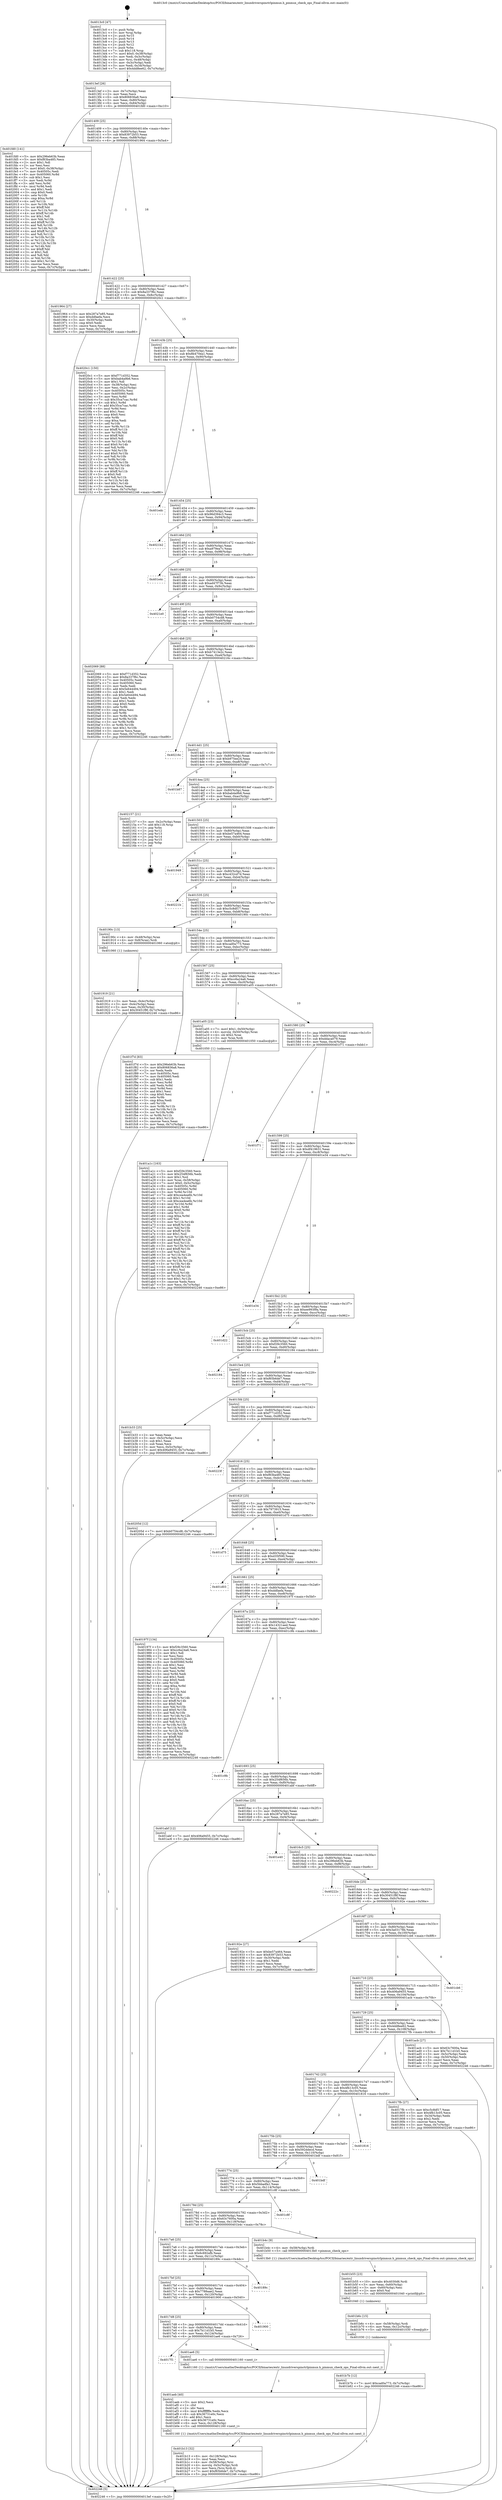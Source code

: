 digraph "0x4013c0" {
  label = "0x4013c0 (/mnt/c/Users/mathe/Desktop/tcc/POCII/binaries/extr_linuxdriverspinctrlpinmux.h_pinmux_check_ops_Final-ollvm.out::main(0))"
  labelloc = "t"
  node[shape=record]

  Entry [label="",width=0.3,height=0.3,shape=circle,fillcolor=black,style=filled]
  "0x4013ef" [label="{
     0x4013ef [26]\l
     | [instrs]\l
     &nbsp;&nbsp;0x4013ef \<+3\>: mov -0x7c(%rbp),%eax\l
     &nbsp;&nbsp;0x4013f2 \<+2\>: mov %eax,%ecx\l
     &nbsp;&nbsp;0x4013f4 \<+6\>: sub $0x806836a8,%ecx\l
     &nbsp;&nbsp;0x4013fa \<+3\>: mov %eax,-0x80(%rbp)\l
     &nbsp;&nbsp;0x4013fd \<+6\>: mov %ecx,-0x84(%rbp)\l
     &nbsp;&nbsp;0x401403 \<+6\>: je 0000000000401fd0 \<main+0xc10\>\l
  }"]
  "0x401fd0" [label="{
     0x401fd0 [141]\l
     | [instrs]\l
     &nbsp;&nbsp;0x401fd0 \<+5\>: mov $0x296eb63b,%eax\l
     &nbsp;&nbsp;0x401fd5 \<+5\>: mov $0xf83ba485,%ecx\l
     &nbsp;&nbsp;0x401fda \<+2\>: mov $0x1,%dl\l
     &nbsp;&nbsp;0x401fdc \<+2\>: xor %esi,%esi\l
     &nbsp;&nbsp;0x401fde \<+7\>: movl $0x0,-0x38(%rbp)\l
     &nbsp;&nbsp;0x401fe5 \<+7\>: mov 0x40505c,%edi\l
     &nbsp;&nbsp;0x401fec \<+8\>: mov 0x405060,%r8d\l
     &nbsp;&nbsp;0x401ff4 \<+3\>: sub $0x1,%esi\l
     &nbsp;&nbsp;0x401ff7 \<+3\>: mov %edi,%r9d\l
     &nbsp;&nbsp;0x401ffa \<+3\>: add %esi,%r9d\l
     &nbsp;&nbsp;0x401ffd \<+4\>: imul %r9d,%edi\l
     &nbsp;&nbsp;0x402001 \<+3\>: and $0x1,%edi\l
     &nbsp;&nbsp;0x402004 \<+3\>: cmp $0x0,%edi\l
     &nbsp;&nbsp;0x402007 \<+4\>: sete %r10b\l
     &nbsp;&nbsp;0x40200b \<+4\>: cmp $0xa,%r8d\l
     &nbsp;&nbsp;0x40200f \<+4\>: setl %r11b\l
     &nbsp;&nbsp;0x402013 \<+3\>: mov %r10b,%bl\l
     &nbsp;&nbsp;0x402016 \<+3\>: xor $0xff,%bl\l
     &nbsp;&nbsp;0x402019 \<+3\>: mov %r11b,%r14b\l
     &nbsp;&nbsp;0x40201c \<+4\>: xor $0xff,%r14b\l
     &nbsp;&nbsp;0x402020 \<+3\>: xor $0x1,%dl\l
     &nbsp;&nbsp;0x402023 \<+3\>: mov %bl,%r15b\l
     &nbsp;&nbsp;0x402026 \<+4\>: and $0xff,%r15b\l
     &nbsp;&nbsp;0x40202a \<+3\>: and %dl,%r10b\l
     &nbsp;&nbsp;0x40202d \<+3\>: mov %r14b,%r12b\l
     &nbsp;&nbsp;0x402030 \<+4\>: and $0xff,%r12b\l
     &nbsp;&nbsp;0x402034 \<+3\>: and %dl,%r11b\l
     &nbsp;&nbsp;0x402037 \<+3\>: or %r10b,%r15b\l
     &nbsp;&nbsp;0x40203a \<+3\>: or %r11b,%r12b\l
     &nbsp;&nbsp;0x40203d \<+3\>: xor %r12b,%r15b\l
     &nbsp;&nbsp;0x402040 \<+3\>: or %r14b,%bl\l
     &nbsp;&nbsp;0x402043 \<+3\>: xor $0xff,%bl\l
     &nbsp;&nbsp;0x402046 \<+3\>: or $0x1,%dl\l
     &nbsp;&nbsp;0x402049 \<+2\>: and %dl,%bl\l
     &nbsp;&nbsp;0x40204b \<+3\>: or %bl,%r15b\l
     &nbsp;&nbsp;0x40204e \<+4\>: test $0x1,%r15b\l
     &nbsp;&nbsp;0x402052 \<+3\>: cmovne %ecx,%eax\l
     &nbsp;&nbsp;0x402055 \<+3\>: mov %eax,-0x7c(%rbp)\l
     &nbsp;&nbsp;0x402058 \<+5\>: jmp 0000000000402246 \<main+0xe86\>\l
  }"]
  "0x401409" [label="{
     0x401409 [25]\l
     | [instrs]\l
     &nbsp;&nbsp;0x401409 \<+5\>: jmp 000000000040140e \<main+0x4e\>\l
     &nbsp;&nbsp;0x40140e \<+3\>: mov -0x80(%rbp),%eax\l
     &nbsp;&nbsp;0x401411 \<+5\>: sub $0x83972b53,%eax\l
     &nbsp;&nbsp;0x401416 \<+6\>: mov %eax,-0x88(%rbp)\l
     &nbsp;&nbsp;0x40141c \<+6\>: je 0000000000401964 \<main+0x5a4\>\l
  }"]
  Exit [label="",width=0.3,height=0.3,shape=circle,fillcolor=black,style=filled,peripheries=2]
  "0x401964" [label="{
     0x401964 [27]\l
     | [instrs]\l
     &nbsp;&nbsp;0x401964 \<+5\>: mov $0x287a7e85,%eax\l
     &nbsp;&nbsp;0x401969 \<+5\>: mov $0xddfaefa,%ecx\l
     &nbsp;&nbsp;0x40196e \<+3\>: mov -0x30(%rbp),%edx\l
     &nbsp;&nbsp;0x401971 \<+3\>: cmp $0x0,%edx\l
     &nbsp;&nbsp;0x401974 \<+3\>: cmove %ecx,%eax\l
     &nbsp;&nbsp;0x401977 \<+3\>: mov %eax,-0x7c(%rbp)\l
     &nbsp;&nbsp;0x40197a \<+5\>: jmp 0000000000402246 \<main+0xe86\>\l
  }"]
  "0x401422" [label="{
     0x401422 [25]\l
     | [instrs]\l
     &nbsp;&nbsp;0x401422 \<+5\>: jmp 0000000000401427 \<main+0x67\>\l
     &nbsp;&nbsp;0x401427 \<+3\>: mov -0x80(%rbp),%eax\l
     &nbsp;&nbsp;0x40142a \<+5\>: sub $0x8a337f6c,%eax\l
     &nbsp;&nbsp;0x40142f \<+6\>: mov %eax,-0x8c(%rbp)\l
     &nbsp;&nbsp;0x401435 \<+6\>: je 00000000004020c1 \<main+0xd01\>\l
  }"]
  "0x401b7b" [label="{
     0x401b7b [12]\l
     | [instrs]\l
     &nbsp;&nbsp;0x401b7b \<+7\>: movl $0xcad0a773,-0x7c(%rbp)\l
     &nbsp;&nbsp;0x401b82 \<+5\>: jmp 0000000000402246 \<main+0xe86\>\l
  }"]
  "0x4020c1" [label="{
     0x4020c1 [150]\l
     | [instrs]\l
     &nbsp;&nbsp;0x4020c1 \<+5\>: mov $0xf771d352,%eax\l
     &nbsp;&nbsp;0x4020c6 \<+5\>: mov $0xbab4a9b6,%ecx\l
     &nbsp;&nbsp;0x4020cb \<+2\>: mov $0x1,%dl\l
     &nbsp;&nbsp;0x4020cd \<+3\>: mov -0x38(%rbp),%esi\l
     &nbsp;&nbsp;0x4020d0 \<+3\>: mov %esi,-0x2c(%rbp)\l
     &nbsp;&nbsp;0x4020d3 \<+7\>: mov 0x40505c,%esi\l
     &nbsp;&nbsp;0x4020da \<+7\>: mov 0x405060,%edi\l
     &nbsp;&nbsp;0x4020e1 \<+3\>: mov %esi,%r8d\l
     &nbsp;&nbsp;0x4020e4 \<+7\>: sub $0x35ca7cac,%r8d\l
     &nbsp;&nbsp;0x4020eb \<+4\>: sub $0x1,%r8d\l
     &nbsp;&nbsp;0x4020ef \<+7\>: add $0x35ca7cac,%r8d\l
     &nbsp;&nbsp;0x4020f6 \<+4\>: imul %r8d,%esi\l
     &nbsp;&nbsp;0x4020fa \<+3\>: and $0x1,%esi\l
     &nbsp;&nbsp;0x4020fd \<+3\>: cmp $0x0,%esi\l
     &nbsp;&nbsp;0x402100 \<+4\>: sete %r9b\l
     &nbsp;&nbsp;0x402104 \<+3\>: cmp $0xa,%edi\l
     &nbsp;&nbsp;0x402107 \<+4\>: setl %r10b\l
     &nbsp;&nbsp;0x40210b \<+3\>: mov %r9b,%r11b\l
     &nbsp;&nbsp;0x40210e \<+4\>: xor $0xff,%r11b\l
     &nbsp;&nbsp;0x402112 \<+3\>: mov %r10b,%bl\l
     &nbsp;&nbsp;0x402115 \<+3\>: xor $0xff,%bl\l
     &nbsp;&nbsp;0x402118 \<+3\>: xor $0x0,%dl\l
     &nbsp;&nbsp;0x40211b \<+3\>: mov %r11b,%r14b\l
     &nbsp;&nbsp;0x40211e \<+4\>: and $0x0,%r14b\l
     &nbsp;&nbsp;0x402122 \<+3\>: and %dl,%r9b\l
     &nbsp;&nbsp;0x402125 \<+3\>: mov %bl,%r15b\l
     &nbsp;&nbsp;0x402128 \<+4\>: and $0x0,%r15b\l
     &nbsp;&nbsp;0x40212c \<+3\>: and %dl,%r10b\l
     &nbsp;&nbsp;0x40212f \<+3\>: or %r9b,%r14b\l
     &nbsp;&nbsp;0x402132 \<+3\>: or %r10b,%r15b\l
     &nbsp;&nbsp;0x402135 \<+3\>: xor %r15b,%r14b\l
     &nbsp;&nbsp;0x402138 \<+3\>: or %bl,%r11b\l
     &nbsp;&nbsp;0x40213b \<+4\>: xor $0xff,%r11b\l
     &nbsp;&nbsp;0x40213f \<+3\>: or $0x0,%dl\l
     &nbsp;&nbsp;0x402142 \<+3\>: and %dl,%r11b\l
     &nbsp;&nbsp;0x402145 \<+3\>: or %r11b,%r14b\l
     &nbsp;&nbsp;0x402148 \<+4\>: test $0x1,%r14b\l
     &nbsp;&nbsp;0x40214c \<+3\>: cmovne %ecx,%eax\l
     &nbsp;&nbsp;0x40214f \<+3\>: mov %eax,-0x7c(%rbp)\l
     &nbsp;&nbsp;0x402152 \<+5\>: jmp 0000000000402246 \<main+0xe86\>\l
  }"]
  "0x40143b" [label="{
     0x40143b [25]\l
     | [instrs]\l
     &nbsp;&nbsp;0x40143b \<+5\>: jmp 0000000000401440 \<main+0x80\>\l
     &nbsp;&nbsp;0x401440 \<+3\>: mov -0x80(%rbp),%eax\l
     &nbsp;&nbsp;0x401443 \<+5\>: sub $0x8b470ea1,%eax\l
     &nbsp;&nbsp;0x401448 \<+6\>: mov %eax,-0x90(%rbp)\l
     &nbsp;&nbsp;0x40144e \<+6\>: je 0000000000401edc \<main+0xb1c\>\l
  }"]
  "0x401b6c" [label="{
     0x401b6c [15]\l
     | [instrs]\l
     &nbsp;&nbsp;0x401b6c \<+4\>: mov -0x58(%rbp),%rdi\l
     &nbsp;&nbsp;0x401b70 \<+6\>: mov %eax,-0x12c(%rbp)\l
     &nbsp;&nbsp;0x401b76 \<+5\>: call 0000000000401030 \<free@plt\>\l
     | [calls]\l
     &nbsp;&nbsp;0x401030 \{1\} (unknown)\l
  }"]
  "0x401edc" [label="{
     0x401edc\l
  }", style=dashed]
  "0x401454" [label="{
     0x401454 [25]\l
     | [instrs]\l
     &nbsp;&nbsp;0x401454 \<+5\>: jmp 0000000000401459 \<main+0x99\>\l
     &nbsp;&nbsp;0x401459 \<+3\>: mov -0x80(%rbp),%eax\l
     &nbsp;&nbsp;0x40145c \<+5\>: sub $0x96d394c3,%eax\l
     &nbsp;&nbsp;0x401461 \<+6\>: mov %eax,-0x94(%rbp)\l
     &nbsp;&nbsp;0x401467 \<+6\>: je 00000000004021b2 \<main+0xdf2\>\l
  }"]
  "0x401b55" [label="{
     0x401b55 [23]\l
     | [instrs]\l
     &nbsp;&nbsp;0x401b55 \<+10\>: movabs $0x4030d6,%rdi\l
     &nbsp;&nbsp;0x401b5f \<+3\>: mov %eax,-0x60(%rbp)\l
     &nbsp;&nbsp;0x401b62 \<+3\>: mov -0x60(%rbp),%esi\l
     &nbsp;&nbsp;0x401b65 \<+2\>: mov $0x0,%al\l
     &nbsp;&nbsp;0x401b67 \<+5\>: call 0000000000401040 \<printf@plt\>\l
     | [calls]\l
     &nbsp;&nbsp;0x401040 \{1\} (unknown)\l
  }"]
  "0x4021b2" [label="{
     0x4021b2\l
  }", style=dashed]
  "0x40146d" [label="{
     0x40146d [25]\l
     | [instrs]\l
     &nbsp;&nbsp;0x40146d \<+5\>: jmp 0000000000401472 \<main+0xb2\>\l
     &nbsp;&nbsp;0x401472 \<+3\>: mov -0x80(%rbp),%eax\l
     &nbsp;&nbsp;0x401475 \<+5\>: sub $0xa979ea7c,%eax\l
     &nbsp;&nbsp;0x40147a \<+6\>: mov %eax,-0x98(%rbp)\l
     &nbsp;&nbsp;0x401480 \<+6\>: je 0000000000401e4c \<main+0xa8c\>\l
  }"]
  "0x401b13" [label="{
     0x401b13 [32]\l
     | [instrs]\l
     &nbsp;&nbsp;0x401b13 \<+6\>: mov -0x128(%rbp),%ecx\l
     &nbsp;&nbsp;0x401b19 \<+3\>: imul %eax,%ecx\l
     &nbsp;&nbsp;0x401b1c \<+4\>: mov -0x58(%rbp),%rsi\l
     &nbsp;&nbsp;0x401b20 \<+4\>: movslq -0x5c(%rbp),%rdi\l
     &nbsp;&nbsp;0x401b24 \<+3\>: mov %ecx,(%rsi,%rdi,4)\l
     &nbsp;&nbsp;0x401b27 \<+7\>: movl $0xf65b6de7,-0x7c(%rbp)\l
     &nbsp;&nbsp;0x401b2e \<+5\>: jmp 0000000000402246 \<main+0xe86\>\l
  }"]
  "0x401e4c" [label="{
     0x401e4c\l
  }", style=dashed]
  "0x401486" [label="{
     0x401486 [25]\l
     | [instrs]\l
     &nbsp;&nbsp;0x401486 \<+5\>: jmp 000000000040148b \<main+0xcb\>\l
     &nbsp;&nbsp;0x40148b \<+3\>: mov -0x80(%rbp),%eax\l
     &nbsp;&nbsp;0x40148e \<+5\>: sub $0xad47f73b,%eax\l
     &nbsp;&nbsp;0x401493 \<+6\>: mov %eax,-0x9c(%rbp)\l
     &nbsp;&nbsp;0x401499 \<+6\>: je 00000000004021e0 \<main+0xe20\>\l
  }"]
  "0x401aeb" [label="{
     0x401aeb [40]\l
     | [instrs]\l
     &nbsp;&nbsp;0x401aeb \<+5\>: mov $0x2,%ecx\l
     &nbsp;&nbsp;0x401af0 \<+1\>: cltd\l
     &nbsp;&nbsp;0x401af1 \<+2\>: idiv %ecx\l
     &nbsp;&nbsp;0x401af3 \<+6\>: imul $0xfffffffe,%edx,%ecx\l
     &nbsp;&nbsp;0x401af9 \<+6\>: sub $0x36731e0c,%ecx\l
     &nbsp;&nbsp;0x401aff \<+3\>: add $0x1,%ecx\l
     &nbsp;&nbsp;0x401b02 \<+6\>: add $0x36731e0c,%ecx\l
     &nbsp;&nbsp;0x401b08 \<+6\>: mov %ecx,-0x128(%rbp)\l
     &nbsp;&nbsp;0x401b0e \<+5\>: call 0000000000401160 \<next_i\>\l
     | [calls]\l
     &nbsp;&nbsp;0x401160 \{1\} (/mnt/c/Users/mathe/Desktop/tcc/POCII/binaries/extr_linuxdriverspinctrlpinmux.h_pinmux_check_ops_Final-ollvm.out::next_i)\l
  }"]
  "0x4021e0" [label="{
     0x4021e0\l
  }", style=dashed]
  "0x40149f" [label="{
     0x40149f [25]\l
     | [instrs]\l
     &nbsp;&nbsp;0x40149f \<+5\>: jmp 00000000004014a4 \<main+0xe4\>\l
     &nbsp;&nbsp;0x4014a4 \<+3\>: mov -0x80(%rbp),%eax\l
     &nbsp;&nbsp;0x4014a7 \<+5\>: sub $0xb0754cd8,%eax\l
     &nbsp;&nbsp;0x4014ac \<+6\>: mov %eax,-0xa0(%rbp)\l
     &nbsp;&nbsp;0x4014b2 \<+6\>: je 0000000000402069 \<main+0xca9\>\l
  }"]
  "0x4017f1" [label="{
     0x4017f1\l
  }", style=dashed]
  "0x402069" [label="{
     0x402069 [88]\l
     | [instrs]\l
     &nbsp;&nbsp;0x402069 \<+5\>: mov $0xf771d352,%eax\l
     &nbsp;&nbsp;0x40206e \<+5\>: mov $0x8a337f6c,%ecx\l
     &nbsp;&nbsp;0x402073 \<+7\>: mov 0x40505c,%edx\l
     &nbsp;&nbsp;0x40207a \<+7\>: mov 0x405060,%esi\l
     &nbsp;&nbsp;0x402081 \<+2\>: mov %edx,%edi\l
     &nbsp;&nbsp;0x402083 \<+6\>: add $0x5e644494,%edi\l
     &nbsp;&nbsp;0x402089 \<+3\>: sub $0x1,%edi\l
     &nbsp;&nbsp;0x40208c \<+6\>: sub $0x5e644494,%edi\l
     &nbsp;&nbsp;0x402092 \<+3\>: imul %edi,%edx\l
     &nbsp;&nbsp;0x402095 \<+3\>: and $0x1,%edx\l
     &nbsp;&nbsp;0x402098 \<+3\>: cmp $0x0,%edx\l
     &nbsp;&nbsp;0x40209b \<+4\>: sete %r8b\l
     &nbsp;&nbsp;0x40209f \<+3\>: cmp $0xa,%esi\l
     &nbsp;&nbsp;0x4020a2 \<+4\>: setl %r9b\l
     &nbsp;&nbsp;0x4020a6 \<+3\>: mov %r8b,%r10b\l
     &nbsp;&nbsp;0x4020a9 \<+3\>: and %r9b,%r10b\l
     &nbsp;&nbsp;0x4020ac \<+3\>: xor %r9b,%r8b\l
     &nbsp;&nbsp;0x4020af \<+3\>: or %r8b,%r10b\l
     &nbsp;&nbsp;0x4020b2 \<+4\>: test $0x1,%r10b\l
     &nbsp;&nbsp;0x4020b6 \<+3\>: cmovne %ecx,%eax\l
     &nbsp;&nbsp;0x4020b9 \<+3\>: mov %eax,-0x7c(%rbp)\l
     &nbsp;&nbsp;0x4020bc \<+5\>: jmp 0000000000402246 \<main+0xe86\>\l
  }"]
  "0x4014b8" [label="{
     0x4014b8 [25]\l
     | [instrs]\l
     &nbsp;&nbsp;0x4014b8 \<+5\>: jmp 00000000004014bd \<main+0xfd\>\l
     &nbsp;&nbsp;0x4014bd \<+3\>: mov -0x80(%rbp),%eax\l
     &nbsp;&nbsp;0x4014c0 \<+5\>: sub $0xb7413e2c,%eax\l
     &nbsp;&nbsp;0x4014c5 \<+6\>: mov %eax,-0xa4(%rbp)\l
     &nbsp;&nbsp;0x4014cb \<+6\>: je 000000000040216c \<main+0xdac\>\l
  }"]
  "0x401ae6" [label="{
     0x401ae6 [5]\l
     | [instrs]\l
     &nbsp;&nbsp;0x401ae6 \<+5\>: call 0000000000401160 \<next_i\>\l
     | [calls]\l
     &nbsp;&nbsp;0x401160 \{1\} (/mnt/c/Users/mathe/Desktop/tcc/POCII/binaries/extr_linuxdriverspinctrlpinmux.h_pinmux_check_ops_Final-ollvm.out::next_i)\l
  }"]
  "0x40216c" [label="{
     0x40216c\l
  }", style=dashed]
  "0x4014d1" [label="{
     0x4014d1 [25]\l
     | [instrs]\l
     &nbsp;&nbsp;0x4014d1 \<+5\>: jmp 00000000004014d6 \<main+0x116\>\l
     &nbsp;&nbsp;0x4014d6 \<+3\>: mov -0x80(%rbp),%eax\l
     &nbsp;&nbsp;0x4014d9 \<+5\>: sub $0xb975ee24,%eax\l
     &nbsp;&nbsp;0x4014de \<+6\>: mov %eax,-0xa8(%rbp)\l
     &nbsp;&nbsp;0x4014e4 \<+6\>: je 0000000000401b87 \<main+0x7c7\>\l
  }"]
  "0x4017d8" [label="{
     0x4017d8 [25]\l
     | [instrs]\l
     &nbsp;&nbsp;0x4017d8 \<+5\>: jmp 00000000004017dd \<main+0x41d\>\l
     &nbsp;&nbsp;0x4017dd \<+3\>: mov -0x80(%rbp),%eax\l
     &nbsp;&nbsp;0x4017e0 \<+5\>: sub $0x7b11d1b5,%eax\l
     &nbsp;&nbsp;0x4017e5 \<+6\>: mov %eax,-0x124(%rbp)\l
     &nbsp;&nbsp;0x4017eb \<+6\>: je 0000000000401ae6 \<main+0x726\>\l
  }"]
  "0x401b87" [label="{
     0x401b87\l
  }", style=dashed]
  "0x4014ea" [label="{
     0x4014ea [25]\l
     | [instrs]\l
     &nbsp;&nbsp;0x4014ea \<+5\>: jmp 00000000004014ef \<main+0x12f\>\l
     &nbsp;&nbsp;0x4014ef \<+3\>: mov -0x80(%rbp),%eax\l
     &nbsp;&nbsp;0x4014f2 \<+5\>: sub $0xbab4a9b6,%eax\l
     &nbsp;&nbsp;0x4014f7 \<+6\>: mov %eax,-0xac(%rbp)\l
     &nbsp;&nbsp;0x4014fd \<+6\>: je 0000000000402157 \<main+0xd97\>\l
  }"]
  "0x401900" [label="{
     0x401900\l
  }", style=dashed]
  "0x402157" [label="{
     0x402157 [21]\l
     | [instrs]\l
     &nbsp;&nbsp;0x402157 \<+3\>: mov -0x2c(%rbp),%eax\l
     &nbsp;&nbsp;0x40215a \<+7\>: add $0x118,%rsp\l
     &nbsp;&nbsp;0x402161 \<+1\>: pop %rbx\l
     &nbsp;&nbsp;0x402162 \<+2\>: pop %r12\l
     &nbsp;&nbsp;0x402164 \<+2\>: pop %r13\l
     &nbsp;&nbsp;0x402166 \<+2\>: pop %r14\l
     &nbsp;&nbsp;0x402168 \<+2\>: pop %r15\l
     &nbsp;&nbsp;0x40216a \<+1\>: pop %rbp\l
     &nbsp;&nbsp;0x40216b \<+1\>: ret\l
  }"]
  "0x401503" [label="{
     0x401503 [25]\l
     | [instrs]\l
     &nbsp;&nbsp;0x401503 \<+5\>: jmp 0000000000401508 \<main+0x148\>\l
     &nbsp;&nbsp;0x401508 \<+3\>: mov -0x80(%rbp),%eax\l
     &nbsp;&nbsp;0x40150b \<+5\>: sub $0xbe57a464,%eax\l
     &nbsp;&nbsp;0x401510 \<+6\>: mov %eax,-0xb0(%rbp)\l
     &nbsp;&nbsp;0x401516 \<+6\>: je 0000000000401949 \<main+0x589\>\l
  }"]
  "0x4017bf" [label="{
     0x4017bf [25]\l
     | [instrs]\l
     &nbsp;&nbsp;0x4017bf \<+5\>: jmp 00000000004017c4 \<main+0x404\>\l
     &nbsp;&nbsp;0x4017c4 \<+3\>: mov -0x80(%rbp),%eax\l
     &nbsp;&nbsp;0x4017c7 \<+5\>: sub $0x7788aae2,%eax\l
     &nbsp;&nbsp;0x4017cc \<+6\>: mov %eax,-0x120(%rbp)\l
     &nbsp;&nbsp;0x4017d2 \<+6\>: je 0000000000401900 \<main+0x540\>\l
  }"]
  "0x401949" [label="{
     0x401949\l
  }", style=dashed]
  "0x40151c" [label="{
     0x40151c [25]\l
     | [instrs]\l
     &nbsp;&nbsp;0x40151c \<+5\>: jmp 0000000000401521 \<main+0x161\>\l
     &nbsp;&nbsp;0x401521 \<+3\>: mov -0x80(%rbp),%eax\l
     &nbsp;&nbsp;0x401524 \<+5\>: sub $0xc432cd7d,%eax\l
     &nbsp;&nbsp;0x401529 \<+6\>: mov %eax,-0xb4(%rbp)\l
     &nbsp;&nbsp;0x40152f \<+6\>: je 000000000040221b \<main+0xe5b\>\l
  }"]
  "0x40189c" [label="{
     0x40189c\l
  }", style=dashed]
  "0x40221b" [label="{
     0x40221b\l
  }", style=dashed]
  "0x401535" [label="{
     0x401535 [25]\l
     | [instrs]\l
     &nbsp;&nbsp;0x401535 \<+5\>: jmp 000000000040153a \<main+0x17a\>\l
     &nbsp;&nbsp;0x40153a \<+3\>: mov -0x80(%rbp),%eax\l
     &nbsp;&nbsp;0x40153d \<+5\>: sub $0xc5c8df17,%eax\l
     &nbsp;&nbsp;0x401542 \<+6\>: mov %eax,-0xb8(%rbp)\l
     &nbsp;&nbsp;0x401548 \<+6\>: je 000000000040190c \<main+0x54c\>\l
  }"]
  "0x4017a6" [label="{
     0x4017a6 [25]\l
     | [instrs]\l
     &nbsp;&nbsp;0x4017a6 \<+5\>: jmp 00000000004017ab \<main+0x3eb\>\l
     &nbsp;&nbsp;0x4017ab \<+3\>: mov -0x80(%rbp),%eax\l
     &nbsp;&nbsp;0x4017ae \<+5\>: sub $0x6c692efb,%eax\l
     &nbsp;&nbsp;0x4017b3 \<+6\>: mov %eax,-0x11c(%rbp)\l
     &nbsp;&nbsp;0x4017b9 \<+6\>: je 000000000040189c \<main+0x4dc\>\l
  }"]
  "0x40190c" [label="{
     0x40190c [13]\l
     | [instrs]\l
     &nbsp;&nbsp;0x40190c \<+4\>: mov -0x48(%rbp),%rax\l
     &nbsp;&nbsp;0x401910 \<+4\>: mov 0x8(%rax),%rdi\l
     &nbsp;&nbsp;0x401914 \<+5\>: call 0000000000401060 \<atoi@plt\>\l
     | [calls]\l
     &nbsp;&nbsp;0x401060 \{1\} (unknown)\l
  }"]
  "0x40154e" [label="{
     0x40154e [25]\l
     | [instrs]\l
     &nbsp;&nbsp;0x40154e \<+5\>: jmp 0000000000401553 \<main+0x193\>\l
     &nbsp;&nbsp;0x401553 \<+3\>: mov -0x80(%rbp),%eax\l
     &nbsp;&nbsp;0x401556 \<+5\>: sub $0xcad0a773,%eax\l
     &nbsp;&nbsp;0x40155b \<+6\>: mov %eax,-0xbc(%rbp)\l
     &nbsp;&nbsp;0x401561 \<+6\>: je 0000000000401f7d \<main+0xbbd\>\l
  }"]
  "0x401b4c" [label="{
     0x401b4c [9]\l
     | [instrs]\l
     &nbsp;&nbsp;0x401b4c \<+4\>: mov -0x58(%rbp),%rdi\l
     &nbsp;&nbsp;0x401b50 \<+5\>: call 00000000004013b0 \<pinmux_check_ops\>\l
     | [calls]\l
     &nbsp;&nbsp;0x4013b0 \{1\} (/mnt/c/Users/mathe/Desktop/tcc/POCII/binaries/extr_linuxdriverspinctrlpinmux.h_pinmux_check_ops_Final-ollvm.out::pinmux_check_ops)\l
  }"]
  "0x401f7d" [label="{
     0x401f7d [83]\l
     | [instrs]\l
     &nbsp;&nbsp;0x401f7d \<+5\>: mov $0x296eb63b,%eax\l
     &nbsp;&nbsp;0x401f82 \<+5\>: mov $0x806836a8,%ecx\l
     &nbsp;&nbsp;0x401f87 \<+2\>: xor %edx,%edx\l
     &nbsp;&nbsp;0x401f89 \<+7\>: mov 0x40505c,%esi\l
     &nbsp;&nbsp;0x401f90 \<+7\>: mov 0x405060,%edi\l
     &nbsp;&nbsp;0x401f97 \<+3\>: sub $0x1,%edx\l
     &nbsp;&nbsp;0x401f9a \<+3\>: mov %esi,%r8d\l
     &nbsp;&nbsp;0x401f9d \<+3\>: add %edx,%r8d\l
     &nbsp;&nbsp;0x401fa0 \<+4\>: imul %r8d,%esi\l
     &nbsp;&nbsp;0x401fa4 \<+3\>: and $0x1,%esi\l
     &nbsp;&nbsp;0x401fa7 \<+3\>: cmp $0x0,%esi\l
     &nbsp;&nbsp;0x401faa \<+4\>: sete %r9b\l
     &nbsp;&nbsp;0x401fae \<+3\>: cmp $0xa,%edi\l
     &nbsp;&nbsp;0x401fb1 \<+4\>: setl %r10b\l
     &nbsp;&nbsp;0x401fb5 \<+3\>: mov %r9b,%r11b\l
     &nbsp;&nbsp;0x401fb8 \<+3\>: and %r10b,%r11b\l
     &nbsp;&nbsp;0x401fbb \<+3\>: xor %r10b,%r9b\l
     &nbsp;&nbsp;0x401fbe \<+3\>: or %r9b,%r11b\l
     &nbsp;&nbsp;0x401fc1 \<+4\>: test $0x1,%r11b\l
     &nbsp;&nbsp;0x401fc5 \<+3\>: cmovne %ecx,%eax\l
     &nbsp;&nbsp;0x401fc8 \<+3\>: mov %eax,-0x7c(%rbp)\l
     &nbsp;&nbsp;0x401fcb \<+5\>: jmp 0000000000402246 \<main+0xe86\>\l
  }"]
  "0x401567" [label="{
     0x401567 [25]\l
     | [instrs]\l
     &nbsp;&nbsp;0x401567 \<+5\>: jmp 000000000040156c \<main+0x1ac\>\l
     &nbsp;&nbsp;0x40156c \<+3\>: mov -0x80(%rbp),%eax\l
     &nbsp;&nbsp;0x40156f \<+5\>: sub $0xcc6a24a6,%eax\l
     &nbsp;&nbsp;0x401574 \<+6\>: mov %eax,-0xc0(%rbp)\l
     &nbsp;&nbsp;0x40157a \<+6\>: je 0000000000401a05 \<main+0x645\>\l
  }"]
  "0x40178d" [label="{
     0x40178d [25]\l
     | [instrs]\l
     &nbsp;&nbsp;0x40178d \<+5\>: jmp 0000000000401792 \<main+0x3d2\>\l
     &nbsp;&nbsp;0x401792 \<+3\>: mov -0x80(%rbp),%eax\l
     &nbsp;&nbsp;0x401795 \<+5\>: sub $0x63c7600a,%eax\l
     &nbsp;&nbsp;0x40179a \<+6\>: mov %eax,-0x118(%rbp)\l
     &nbsp;&nbsp;0x4017a0 \<+6\>: je 0000000000401b4c \<main+0x78c\>\l
  }"]
  "0x401a05" [label="{
     0x401a05 [23]\l
     | [instrs]\l
     &nbsp;&nbsp;0x401a05 \<+7\>: movl $0x1,-0x50(%rbp)\l
     &nbsp;&nbsp;0x401a0c \<+4\>: movslq -0x50(%rbp),%rax\l
     &nbsp;&nbsp;0x401a10 \<+4\>: shl $0x2,%rax\l
     &nbsp;&nbsp;0x401a14 \<+3\>: mov %rax,%rdi\l
     &nbsp;&nbsp;0x401a17 \<+5\>: call 0000000000401050 \<malloc@plt\>\l
     | [calls]\l
     &nbsp;&nbsp;0x401050 \{1\} (unknown)\l
  }"]
  "0x401580" [label="{
     0x401580 [25]\l
     | [instrs]\l
     &nbsp;&nbsp;0x401580 \<+5\>: jmp 0000000000401585 \<main+0x1c5\>\l
     &nbsp;&nbsp;0x401585 \<+3\>: mov -0x80(%rbp),%eax\l
     &nbsp;&nbsp;0x401588 \<+5\>: sub $0xddaca079,%eax\l
     &nbsp;&nbsp;0x40158d \<+6\>: mov %eax,-0xc4(%rbp)\l
     &nbsp;&nbsp;0x401593 \<+6\>: je 0000000000401f71 \<main+0xbb1\>\l
  }"]
  "0x401c8f" [label="{
     0x401c8f\l
  }", style=dashed]
  "0x401f71" [label="{
     0x401f71\l
  }", style=dashed]
  "0x401599" [label="{
     0x401599 [25]\l
     | [instrs]\l
     &nbsp;&nbsp;0x401599 \<+5\>: jmp 000000000040159e \<main+0x1de\>\l
     &nbsp;&nbsp;0x40159e \<+3\>: mov -0x80(%rbp),%eax\l
     &nbsp;&nbsp;0x4015a1 \<+5\>: sub $0xdf419631,%eax\l
     &nbsp;&nbsp;0x4015a6 \<+6\>: mov %eax,-0xc8(%rbp)\l
     &nbsp;&nbsp;0x4015ac \<+6\>: je 0000000000401e34 \<main+0xa74\>\l
  }"]
  "0x401774" [label="{
     0x401774 [25]\l
     | [instrs]\l
     &nbsp;&nbsp;0x401774 \<+5\>: jmp 0000000000401779 \<main+0x3b9\>\l
     &nbsp;&nbsp;0x401779 \<+3\>: mov -0x80(%rbp),%eax\l
     &nbsp;&nbsp;0x40177c \<+5\>: sub $0x5bbadfa1,%eax\l
     &nbsp;&nbsp;0x401781 \<+6\>: mov %eax,-0x114(%rbp)\l
     &nbsp;&nbsp;0x401787 \<+6\>: je 0000000000401c8f \<main+0x8cf\>\l
  }"]
  "0x401e34" [label="{
     0x401e34\l
  }", style=dashed]
  "0x4015b2" [label="{
     0x4015b2 [25]\l
     | [instrs]\l
     &nbsp;&nbsp;0x4015b2 \<+5\>: jmp 00000000004015b7 \<main+0x1f7\>\l
     &nbsp;&nbsp;0x4015b7 \<+3\>: mov -0x80(%rbp),%eax\l
     &nbsp;&nbsp;0x4015ba \<+5\>: sub $0xee993f9a,%eax\l
     &nbsp;&nbsp;0x4015bf \<+6\>: mov %eax,-0xcc(%rbp)\l
     &nbsp;&nbsp;0x4015c5 \<+6\>: je 0000000000401d22 \<main+0x962\>\l
  }"]
  "0x401bdf" [label="{
     0x401bdf\l
  }", style=dashed]
  "0x401d22" [label="{
     0x401d22\l
  }", style=dashed]
  "0x4015cb" [label="{
     0x4015cb [25]\l
     | [instrs]\l
     &nbsp;&nbsp;0x4015cb \<+5\>: jmp 00000000004015d0 \<main+0x210\>\l
     &nbsp;&nbsp;0x4015d0 \<+3\>: mov -0x80(%rbp),%eax\l
     &nbsp;&nbsp;0x4015d3 \<+5\>: sub $0xf29c3560,%eax\l
     &nbsp;&nbsp;0x4015d8 \<+6\>: mov %eax,-0xd0(%rbp)\l
     &nbsp;&nbsp;0x4015de \<+6\>: je 0000000000402184 \<main+0xdc4\>\l
  }"]
  "0x40175b" [label="{
     0x40175b [25]\l
     | [instrs]\l
     &nbsp;&nbsp;0x40175b \<+5\>: jmp 0000000000401760 \<main+0x3a0\>\l
     &nbsp;&nbsp;0x401760 \<+3\>: mov -0x80(%rbp),%eax\l
     &nbsp;&nbsp;0x401763 \<+5\>: sub $0x592ddecd,%eax\l
     &nbsp;&nbsp;0x401768 \<+6\>: mov %eax,-0x110(%rbp)\l
     &nbsp;&nbsp;0x40176e \<+6\>: je 0000000000401bdf \<main+0x81f\>\l
  }"]
  "0x402184" [label="{
     0x402184\l
  }", style=dashed]
  "0x4015e4" [label="{
     0x4015e4 [25]\l
     | [instrs]\l
     &nbsp;&nbsp;0x4015e4 \<+5\>: jmp 00000000004015e9 \<main+0x229\>\l
     &nbsp;&nbsp;0x4015e9 \<+3\>: mov -0x80(%rbp),%eax\l
     &nbsp;&nbsp;0x4015ec \<+5\>: sub $0xf65b6de7,%eax\l
     &nbsp;&nbsp;0x4015f1 \<+6\>: mov %eax,-0xd4(%rbp)\l
     &nbsp;&nbsp;0x4015f7 \<+6\>: je 0000000000401b33 \<main+0x773\>\l
  }"]
  "0x401816" [label="{
     0x401816\l
  }", style=dashed]
  "0x401b33" [label="{
     0x401b33 [25]\l
     | [instrs]\l
     &nbsp;&nbsp;0x401b33 \<+2\>: xor %eax,%eax\l
     &nbsp;&nbsp;0x401b35 \<+3\>: mov -0x5c(%rbp),%ecx\l
     &nbsp;&nbsp;0x401b38 \<+3\>: sub $0x1,%eax\l
     &nbsp;&nbsp;0x401b3b \<+2\>: sub %eax,%ecx\l
     &nbsp;&nbsp;0x401b3d \<+3\>: mov %ecx,-0x5c(%rbp)\l
     &nbsp;&nbsp;0x401b40 \<+7\>: movl $0x406a9455,-0x7c(%rbp)\l
     &nbsp;&nbsp;0x401b47 \<+5\>: jmp 0000000000402246 \<main+0xe86\>\l
  }"]
  "0x4015fd" [label="{
     0x4015fd [25]\l
     | [instrs]\l
     &nbsp;&nbsp;0x4015fd \<+5\>: jmp 0000000000401602 \<main+0x242\>\l
     &nbsp;&nbsp;0x401602 \<+3\>: mov -0x80(%rbp),%eax\l
     &nbsp;&nbsp;0x401605 \<+5\>: sub $0xf771d352,%eax\l
     &nbsp;&nbsp;0x40160a \<+6\>: mov %eax,-0xd8(%rbp)\l
     &nbsp;&nbsp;0x401610 \<+6\>: je 000000000040223f \<main+0xe7f\>\l
  }"]
  "0x401a1c" [label="{
     0x401a1c [163]\l
     | [instrs]\l
     &nbsp;&nbsp;0x401a1c \<+5\>: mov $0xf29c3560,%ecx\l
     &nbsp;&nbsp;0x401a21 \<+5\>: mov $0x254f656b,%edx\l
     &nbsp;&nbsp;0x401a26 \<+3\>: mov $0x1,%sil\l
     &nbsp;&nbsp;0x401a29 \<+4\>: mov %rax,-0x58(%rbp)\l
     &nbsp;&nbsp;0x401a2d \<+7\>: movl $0x0,-0x5c(%rbp)\l
     &nbsp;&nbsp;0x401a34 \<+8\>: mov 0x40505c,%r8d\l
     &nbsp;&nbsp;0x401a3c \<+8\>: mov 0x405060,%r9d\l
     &nbsp;&nbsp;0x401a44 \<+3\>: mov %r8d,%r10d\l
     &nbsp;&nbsp;0x401a47 \<+7\>: add $0xcea4ea6b,%r10d\l
     &nbsp;&nbsp;0x401a4e \<+4\>: sub $0x1,%r10d\l
     &nbsp;&nbsp;0x401a52 \<+7\>: sub $0xcea4ea6b,%r10d\l
     &nbsp;&nbsp;0x401a59 \<+4\>: imul %r10d,%r8d\l
     &nbsp;&nbsp;0x401a5d \<+4\>: and $0x1,%r8d\l
     &nbsp;&nbsp;0x401a61 \<+4\>: cmp $0x0,%r8d\l
     &nbsp;&nbsp;0x401a65 \<+4\>: sete %r11b\l
     &nbsp;&nbsp;0x401a69 \<+4\>: cmp $0xa,%r9d\l
     &nbsp;&nbsp;0x401a6d \<+3\>: setl %bl\l
     &nbsp;&nbsp;0x401a70 \<+3\>: mov %r11b,%r14b\l
     &nbsp;&nbsp;0x401a73 \<+4\>: xor $0xff,%r14b\l
     &nbsp;&nbsp;0x401a77 \<+3\>: mov %bl,%r15b\l
     &nbsp;&nbsp;0x401a7a \<+4\>: xor $0xff,%r15b\l
     &nbsp;&nbsp;0x401a7e \<+4\>: xor $0x1,%sil\l
     &nbsp;&nbsp;0x401a82 \<+3\>: mov %r14b,%r12b\l
     &nbsp;&nbsp;0x401a85 \<+4\>: and $0xff,%r12b\l
     &nbsp;&nbsp;0x401a89 \<+3\>: and %sil,%r11b\l
     &nbsp;&nbsp;0x401a8c \<+3\>: mov %r15b,%r13b\l
     &nbsp;&nbsp;0x401a8f \<+4\>: and $0xff,%r13b\l
     &nbsp;&nbsp;0x401a93 \<+3\>: and %sil,%bl\l
     &nbsp;&nbsp;0x401a96 \<+3\>: or %r11b,%r12b\l
     &nbsp;&nbsp;0x401a99 \<+3\>: or %bl,%r13b\l
     &nbsp;&nbsp;0x401a9c \<+3\>: xor %r13b,%r12b\l
     &nbsp;&nbsp;0x401a9f \<+3\>: or %r15b,%r14b\l
     &nbsp;&nbsp;0x401aa2 \<+4\>: xor $0xff,%r14b\l
     &nbsp;&nbsp;0x401aa6 \<+4\>: or $0x1,%sil\l
     &nbsp;&nbsp;0x401aaa \<+3\>: and %sil,%r14b\l
     &nbsp;&nbsp;0x401aad \<+3\>: or %r14b,%r12b\l
     &nbsp;&nbsp;0x401ab0 \<+4\>: test $0x1,%r12b\l
     &nbsp;&nbsp;0x401ab4 \<+3\>: cmovne %edx,%ecx\l
     &nbsp;&nbsp;0x401ab7 \<+3\>: mov %ecx,-0x7c(%rbp)\l
     &nbsp;&nbsp;0x401aba \<+5\>: jmp 0000000000402246 \<main+0xe86\>\l
  }"]
  "0x40223f" [label="{
     0x40223f\l
  }", style=dashed]
  "0x401616" [label="{
     0x401616 [25]\l
     | [instrs]\l
     &nbsp;&nbsp;0x401616 \<+5\>: jmp 000000000040161b \<main+0x25b\>\l
     &nbsp;&nbsp;0x40161b \<+3\>: mov -0x80(%rbp),%eax\l
     &nbsp;&nbsp;0x40161e \<+5\>: sub $0xf83ba485,%eax\l
     &nbsp;&nbsp;0x401623 \<+6\>: mov %eax,-0xdc(%rbp)\l
     &nbsp;&nbsp;0x401629 \<+6\>: je 000000000040205d \<main+0xc9d\>\l
  }"]
  "0x401919" [label="{
     0x401919 [21]\l
     | [instrs]\l
     &nbsp;&nbsp;0x401919 \<+3\>: mov %eax,-0x4c(%rbp)\l
     &nbsp;&nbsp;0x40191c \<+3\>: mov -0x4c(%rbp),%eax\l
     &nbsp;&nbsp;0x40191f \<+3\>: mov %eax,-0x30(%rbp)\l
     &nbsp;&nbsp;0x401922 \<+7\>: movl $0x30451f8f,-0x7c(%rbp)\l
     &nbsp;&nbsp;0x401929 \<+5\>: jmp 0000000000402246 \<main+0xe86\>\l
  }"]
  "0x40205d" [label="{
     0x40205d [12]\l
     | [instrs]\l
     &nbsp;&nbsp;0x40205d \<+7\>: movl $0xb0754cd8,-0x7c(%rbp)\l
     &nbsp;&nbsp;0x402064 \<+5\>: jmp 0000000000402246 \<main+0xe86\>\l
  }"]
  "0x40162f" [label="{
     0x40162f [25]\l
     | [instrs]\l
     &nbsp;&nbsp;0x40162f \<+5\>: jmp 0000000000401634 \<main+0x274\>\l
     &nbsp;&nbsp;0x401634 \<+3\>: mov -0x80(%rbp),%eax\l
     &nbsp;&nbsp;0x401637 \<+5\>: sub $0x7973915,%eax\l
     &nbsp;&nbsp;0x40163c \<+6\>: mov %eax,-0xe0(%rbp)\l
     &nbsp;&nbsp;0x401642 \<+6\>: je 0000000000401d75 \<main+0x9b5\>\l
  }"]
  "0x4013c0" [label="{
     0x4013c0 [47]\l
     | [instrs]\l
     &nbsp;&nbsp;0x4013c0 \<+1\>: push %rbp\l
     &nbsp;&nbsp;0x4013c1 \<+3\>: mov %rsp,%rbp\l
     &nbsp;&nbsp;0x4013c4 \<+2\>: push %r15\l
     &nbsp;&nbsp;0x4013c6 \<+2\>: push %r14\l
     &nbsp;&nbsp;0x4013c8 \<+2\>: push %r13\l
     &nbsp;&nbsp;0x4013ca \<+2\>: push %r12\l
     &nbsp;&nbsp;0x4013cc \<+1\>: push %rbx\l
     &nbsp;&nbsp;0x4013cd \<+7\>: sub $0x118,%rsp\l
     &nbsp;&nbsp;0x4013d4 \<+7\>: movl $0x0,-0x38(%rbp)\l
     &nbsp;&nbsp;0x4013db \<+3\>: mov %edi,-0x3c(%rbp)\l
     &nbsp;&nbsp;0x4013de \<+4\>: mov %rsi,-0x48(%rbp)\l
     &nbsp;&nbsp;0x4013e2 \<+3\>: mov -0x3c(%rbp),%edi\l
     &nbsp;&nbsp;0x4013e5 \<+3\>: mov %edi,-0x34(%rbp)\l
     &nbsp;&nbsp;0x4013e8 \<+7\>: movl $0x4dd8ee62,-0x7c(%rbp)\l
  }"]
  "0x401d75" [label="{
     0x401d75\l
  }", style=dashed]
  "0x401648" [label="{
     0x401648 [25]\l
     | [instrs]\l
     &nbsp;&nbsp;0x401648 \<+5\>: jmp 000000000040164d \<main+0x28d\>\l
     &nbsp;&nbsp;0x40164d \<+3\>: mov -0x80(%rbp),%eax\l
     &nbsp;&nbsp;0x401650 \<+5\>: sub $0xd35f590,%eax\l
     &nbsp;&nbsp;0x401655 \<+6\>: mov %eax,-0xe4(%rbp)\l
     &nbsp;&nbsp;0x40165b \<+6\>: je 0000000000401d03 \<main+0x943\>\l
  }"]
  "0x402246" [label="{
     0x402246 [5]\l
     | [instrs]\l
     &nbsp;&nbsp;0x402246 \<+5\>: jmp 00000000004013ef \<main+0x2f\>\l
  }"]
  "0x401d03" [label="{
     0x401d03\l
  }", style=dashed]
  "0x401661" [label="{
     0x401661 [25]\l
     | [instrs]\l
     &nbsp;&nbsp;0x401661 \<+5\>: jmp 0000000000401666 \<main+0x2a6\>\l
     &nbsp;&nbsp;0x401666 \<+3\>: mov -0x80(%rbp),%eax\l
     &nbsp;&nbsp;0x401669 \<+5\>: sub $0xddfaefa,%eax\l
     &nbsp;&nbsp;0x40166e \<+6\>: mov %eax,-0xe8(%rbp)\l
     &nbsp;&nbsp;0x401674 \<+6\>: je 000000000040197f \<main+0x5bf\>\l
  }"]
  "0x401742" [label="{
     0x401742 [25]\l
     | [instrs]\l
     &nbsp;&nbsp;0x401742 \<+5\>: jmp 0000000000401747 \<main+0x387\>\l
     &nbsp;&nbsp;0x401747 \<+3\>: mov -0x80(%rbp),%eax\l
     &nbsp;&nbsp;0x40174a \<+5\>: sub $0x4fb13c05,%eax\l
     &nbsp;&nbsp;0x40174f \<+6\>: mov %eax,-0x10c(%rbp)\l
     &nbsp;&nbsp;0x401755 \<+6\>: je 0000000000401816 \<main+0x456\>\l
  }"]
  "0x40197f" [label="{
     0x40197f [134]\l
     | [instrs]\l
     &nbsp;&nbsp;0x40197f \<+5\>: mov $0xf29c3560,%eax\l
     &nbsp;&nbsp;0x401984 \<+5\>: mov $0xcc6a24a6,%ecx\l
     &nbsp;&nbsp;0x401989 \<+2\>: mov $0x1,%dl\l
     &nbsp;&nbsp;0x40198b \<+2\>: xor %esi,%esi\l
     &nbsp;&nbsp;0x40198d \<+7\>: mov 0x40505c,%edi\l
     &nbsp;&nbsp;0x401994 \<+8\>: mov 0x405060,%r8d\l
     &nbsp;&nbsp;0x40199c \<+3\>: sub $0x1,%esi\l
     &nbsp;&nbsp;0x40199f \<+3\>: mov %edi,%r9d\l
     &nbsp;&nbsp;0x4019a2 \<+3\>: add %esi,%r9d\l
     &nbsp;&nbsp;0x4019a5 \<+4\>: imul %r9d,%edi\l
     &nbsp;&nbsp;0x4019a9 \<+3\>: and $0x1,%edi\l
     &nbsp;&nbsp;0x4019ac \<+3\>: cmp $0x0,%edi\l
     &nbsp;&nbsp;0x4019af \<+4\>: sete %r10b\l
     &nbsp;&nbsp;0x4019b3 \<+4\>: cmp $0xa,%r8d\l
     &nbsp;&nbsp;0x4019b7 \<+4\>: setl %r11b\l
     &nbsp;&nbsp;0x4019bb \<+3\>: mov %r10b,%bl\l
     &nbsp;&nbsp;0x4019be \<+3\>: xor $0xff,%bl\l
     &nbsp;&nbsp;0x4019c1 \<+3\>: mov %r11b,%r14b\l
     &nbsp;&nbsp;0x4019c4 \<+4\>: xor $0xff,%r14b\l
     &nbsp;&nbsp;0x4019c8 \<+3\>: xor $0x0,%dl\l
     &nbsp;&nbsp;0x4019cb \<+3\>: mov %bl,%r15b\l
     &nbsp;&nbsp;0x4019ce \<+4\>: and $0x0,%r15b\l
     &nbsp;&nbsp;0x4019d2 \<+3\>: and %dl,%r10b\l
     &nbsp;&nbsp;0x4019d5 \<+3\>: mov %r14b,%r12b\l
     &nbsp;&nbsp;0x4019d8 \<+4\>: and $0x0,%r12b\l
     &nbsp;&nbsp;0x4019dc \<+3\>: and %dl,%r11b\l
     &nbsp;&nbsp;0x4019df \<+3\>: or %r10b,%r15b\l
     &nbsp;&nbsp;0x4019e2 \<+3\>: or %r11b,%r12b\l
     &nbsp;&nbsp;0x4019e5 \<+3\>: xor %r12b,%r15b\l
     &nbsp;&nbsp;0x4019e8 \<+3\>: or %r14b,%bl\l
     &nbsp;&nbsp;0x4019eb \<+3\>: xor $0xff,%bl\l
     &nbsp;&nbsp;0x4019ee \<+3\>: or $0x0,%dl\l
     &nbsp;&nbsp;0x4019f1 \<+2\>: and %dl,%bl\l
     &nbsp;&nbsp;0x4019f3 \<+3\>: or %bl,%r15b\l
     &nbsp;&nbsp;0x4019f6 \<+4\>: test $0x1,%r15b\l
     &nbsp;&nbsp;0x4019fa \<+3\>: cmovne %ecx,%eax\l
     &nbsp;&nbsp;0x4019fd \<+3\>: mov %eax,-0x7c(%rbp)\l
     &nbsp;&nbsp;0x401a00 \<+5\>: jmp 0000000000402246 \<main+0xe86\>\l
  }"]
  "0x40167a" [label="{
     0x40167a [25]\l
     | [instrs]\l
     &nbsp;&nbsp;0x40167a \<+5\>: jmp 000000000040167f \<main+0x2bf\>\l
     &nbsp;&nbsp;0x40167f \<+3\>: mov -0x80(%rbp),%eax\l
     &nbsp;&nbsp;0x401682 \<+5\>: sub $0x14321aed,%eax\l
     &nbsp;&nbsp;0x401687 \<+6\>: mov %eax,-0xec(%rbp)\l
     &nbsp;&nbsp;0x40168d \<+6\>: je 0000000000401c9b \<main+0x8db\>\l
  }"]
  "0x4017fb" [label="{
     0x4017fb [27]\l
     | [instrs]\l
     &nbsp;&nbsp;0x4017fb \<+5\>: mov $0xc5c8df17,%eax\l
     &nbsp;&nbsp;0x401800 \<+5\>: mov $0x4fb13c05,%ecx\l
     &nbsp;&nbsp;0x401805 \<+3\>: mov -0x34(%rbp),%edx\l
     &nbsp;&nbsp;0x401808 \<+3\>: cmp $0x2,%edx\l
     &nbsp;&nbsp;0x40180b \<+3\>: cmovne %ecx,%eax\l
     &nbsp;&nbsp;0x40180e \<+3\>: mov %eax,-0x7c(%rbp)\l
     &nbsp;&nbsp;0x401811 \<+5\>: jmp 0000000000402246 \<main+0xe86\>\l
  }"]
  "0x401c9b" [label="{
     0x401c9b\l
  }", style=dashed]
  "0x401693" [label="{
     0x401693 [25]\l
     | [instrs]\l
     &nbsp;&nbsp;0x401693 \<+5\>: jmp 0000000000401698 \<main+0x2d8\>\l
     &nbsp;&nbsp;0x401698 \<+3\>: mov -0x80(%rbp),%eax\l
     &nbsp;&nbsp;0x40169b \<+5\>: sub $0x254f656b,%eax\l
     &nbsp;&nbsp;0x4016a0 \<+6\>: mov %eax,-0xf0(%rbp)\l
     &nbsp;&nbsp;0x4016a6 \<+6\>: je 0000000000401abf \<main+0x6ff\>\l
  }"]
  "0x401729" [label="{
     0x401729 [25]\l
     | [instrs]\l
     &nbsp;&nbsp;0x401729 \<+5\>: jmp 000000000040172e \<main+0x36e\>\l
     &nbsp;&nbsp;0x40172e \<+3\>: mov -0x80(%rbp),%eax\l
     &nbsp;&nbsp;0x401731 \<+5\>: sub $0x4dd8ee62,%eax\l
     &nbsp;&nbsp;0x401736 \<+6\>: mov %eax,-0x108(%rbp)\l
     &nbsp;&nbsp;0x40173c \<+6\>: je 00000000004017fb \<main+0x43b\>\l
  }"]
  "0x401abf" [label="{
     0x401abf [12]\l
     | [instrs]\l
     &nbsp;&nbsp;0x401abf \<+7\>: movl $0x406a9455,-0x7c(%rbp)\l
     &nbsp;&nbsp;0x401ac6 \<+5\>: jmp 0000000000402246 \<main+0xe86\>\l
  }"]
  "0x4016ac" [label="{
     0x4016ac [25]\l
     | [instrs]\l
     &nbsp;&nbsp;0x4016ac \<+5\>: jmp 00000000004016b1 \<main+0x2f1\>\l
     &nbsp;&nbsp;0x4016b1 \<+3\>: mov -0x80(%rbp),%eax\l
     &nbsp;&nbsp;0x4016b4 \<+5\>: sub $0x287a7e85,%eax\l
     &nbsp;&nbsp;0x4016b9 \<+6\>: mov %eax,-0xf4(%rbp)\l
     &nbsp;&nbsp;0x4016bf \<+6\>: je 0000000000401e40 \<main+0xa80\>\l
  }"]
  "0x401acb" [label="{
     0x401acb [27]\l
     | [instrs]\l
     &nbsp;&nbsp;0x401acb \<+5\>: mov $0x63c7600a,%eax\l
     &nbsp;&nbsp;0x401ad0 \<+5\>: mov $0x7b11d1b5,%ecx\l
     &nbsp;&nbsp;0x401ad5 \<+3\>: mov -0x5c(%rbp),%edx\l
     &nbsp;&nbsp;0x401ad8 \<+3\>: cmp -0x50(%rbp),%edx\l
     &nbsp;&nbsp;0x401adb \<+3\>: cmovl %ecx,%eax\l
     &nbsp;&nbsp;0x401ade \<+3\>: mov %eax,-0x7c(%rbp)\l
     &nbsp;&nbsp;0x401ae1 \<+5\>: jmp 0000000000402246 \<main+0xe86\>\l
  }"]
  "0x401e40" [label="{
     0x401e40\l
  }", style=dashed]
  "0x4016c5" [label="{
     0x4016c5 [25]\l
     | [instrs]\l
     &nbsp;&nbsp;0x4016c5 \<+5\>: jmp 00000000004016ca \<main+0x30a\>\l
     &nbsp;&nbsp;0x4016ca \<+3\>: mov -0x80(%rbp),%eax\l
     &nbsp;&nbsp;0x4016cd \<+5\>: sub $0x296eb63b,%eax\l
     &nbsp;&nbsp;0x4016d2 \<+6\>: mov %eax,-0xf8(%rbp)\l
     &nbsp;&nbsp;0x4016d8 \<+6\>: je 000000000040222c \<main+0xe6c\>\l
  }"]
  "0x401710" [label="{
     0x401710 [25]\l
     | [instrs]\l
     &nbsp;&nbsp;0x401710 \<+5\>: jmp 0000000000401715 \<main+0x355\>\l
     &nbsp;&nbsp;0x401715 \<+3\>: mov -0x80(%rbp),%eax\l
     &nbsp;&nbsp;0x401718 \<+5\>: sub $0x406a9455,%eax\l
     &nbsp;&nbsp;0x40171d \<+6\>: mov %eax,-0x104(%rbp)\l
     &nbsp;&nbsp;0x401723 \<+6\>: je 0000000000401acb \<main+0x70b\>\l
  }"]
  "0x40222c" [label="{
     0x40222c\l
  }", style=dashed]
  "0x4016de" [label="{
     0x4016de [25]\l
     | [instrs]\l
     &nbsp;&nbsp;0x4016de \<+5\>: jmp 00000000004016e3 \<main+0x323\>\l
     &nbsp;&nbsp;0x4016e3 \<+3\>: mov -0x80(%rbp),%eax\l
     &nbsp;&nbsp;0x4016e6 \<+5\>: sub $0x30451f8f,%eax\l
     &nbsp;&nbsp;0x4016eb \<+6\>: mov %eax,-0xfc(%rbp)\l
     &nbsp;&nbsp;0x4016f1 \<+6\>: je 000000000040192e \<main+0x56e\>\l
  }"]
  "0x401cb6" [label="{
     0x401cb6\l
  }", style=dashed]
  "0x40192e" [label="{
     0x40192e [27]\l
     | [instrs]\l
     &nbsp;&nbsp;0x40192e \<+5\>: mov $0xbe57a464,%eax\l
     &nbsp;&nbsp;0x401933 \<+5\>: mov $0x83972b53,%ecx\l
     &nbsp;&nbsp;0x401938 \<+3\>: mov -0x30(%rbp),%edx\l
     &nbsp;&nbsp;0x40193b \<+3\>: cmp $0x1,%edx\l
     &nbsp;&nbsp;0x40193e \<+3\>: cmovl %ecx,%eax\l
     &nbsp;&nbsp;0x401941 \<+3\>: mov %eax,-0x7c(%rbp)\l
     &nbsp;&nbsp;0x401944 \<+5\>: jmp 0000000000402246 \<main+0xe86\>\l
  }"]
  "0x4016f7" [label="{
     0x4016f7 [25]\l
     | [instrs]\l
     &nbsp;&nbsp;0x4016f7 \<+5\>: jmp 00000000004016fc \<main+0x33c\>\l
     &nbsp;&nbsp;0x4016fc \<+3\>: mov -0x80(%rbp),%eax\l
     &nbsp;&nbsp;0x4016ff \<+5\>: sub $0x3a03178b,%eax\l
     &nbsp;&nbsp;0x401704 \<+6\>: mov %eax,-0x100(%rbp)\l
     &nbsp;&nbsp;0x40170a \<+6\>: je 0000000000401cb6 \<main+0x8f6\>\l
  }"]
  Entry -> "0x4013c0" [label=" 1"]
  "0x4013ef" -> "0x401fd0" [label=" 1"]
  "0x4013ef" -> "0x401409" [label=" 17"]
  "0x402157" -> Exit [label=" 1"]
  "0x401409" -> "0x401964" [label=" 1"]
  "0x401409" -> "0x401422" [label=" 16"]
  "0x4020c1" -> "0x402246" [label=" 1"]
  "0x401422" -> "0x4020c1" [label=" 1"]
  "0x401422" -> "0x40143b" [label=" 15"]
  "0x402069" -> "0x402246" [label=" 1"]
  "0x40143b" -> "0x401edc" [label=" 0"]
  "0x40143b" -> "0x401454" [label=" 15"]
  "0x40205d" -> "0x402246" [label=" 1"]
  "0x401454" -> "0x4021b2" [label=" 0"]
  "0x401454" -> "0x40146d" [label=" 15"]
  "0x401fd0" -> "0x402246" [label=" 1"]
  "0x40146d" -> "0x401e4c" [label=" 0"]
  "0x40146d" -> "0x401486" [label=" 15"]
  "0x401f7d" -> "0x402246" [label=" 1"]
  "0x401486" -> "0x4021e0" [label=" 0"]
  "0x401486" -> "0x40149f" [label=" 15"]
  "0x401b7b" -> "0x402246" [label=" 1"]
  "0x40149f" -> "0x402069" [label=" 1"]
  "0x40149f" -> "0x4014b8" [label=" 14"]
  "0x401b6c" -> "0x401b7b" [label=" 1"]
  "0x4014b8" -> "0x40216c" [label=" 0"]
  "0x4014b8" -> "0x4014d1" [label=" 14"]
  "0x401b55" -> "0x401b6c" [label=" 1"]
  "0x4014d1" -> "0x401b87" [label=" 0"]
  "0x4014d1" -> "0x4014ea" [label=" 14"]
  "0x401b33" -> "0x402246" [label=" 1"]
  "0x4014ea" -> "0x402157" [label=" 1"]
  "0x4014ea" -> "0x401503" [label=" 13"]
  "0x401b13" -> "0x402246" [label=" 1"]
  "0x401503" -> "0x401949" [label=" 0"]
  "0x401503" -> "0x40151c" [label=" 13"]
  "0x401ae6" -> "0x401aeb" [label=" 1"]
  "0x40151c" -> "0x40221b" [label=" 0"]
  "0x40151c" -> "0x401535" [label=" 13"]
  "0x4017d8" -> "0x4017f1" [label=" 0"]
  "0x401535" -> "0x40190c" [label=" 1"]
  "0x401535" -> "0x40154e" [label=" 12"]
  "0x401b4c" -> "0x401b55" [label=" 1"]
  "0x40154e" -> "0x401f7d" [label=" 1"]
  "0x40154e" -> "0x401567" [label=" 11"]
  "0x4017bf" -> "0x4017d8" [label=" 1"]
  "0x401567" -> "0x401a05" [label=" 1"]
  "0x401567" -> "0x401580" [label=" 10"]
  "0x401aeb" -> "0x401b13" [label=" 1"]
  "0x401580" -> "0x401f71" [label=" 0"]
  "0x401580" -> "0x401599" [label=" 10"]
  "0x4017a6" -> "0x4017bf" [label=" 1"]
  "0x401599" -> "0x401e34" [label=" 0"]
  "0x401599" -> "0x4015b2" [label=" 10"]
  "0x4017d8" -> "0x401ae6" [label=" 1"]
  "0x4015b2" -> "0x401d22" [label=" 0"]
  "0x4015b2" -> "0x4015cb" [label=" 10"]
  "0x40178d" -> "0x4017a6" [label=" 1"]
  "0x4015cb" -> "0x402184" [label=" 0"]
  "0x4015cb" -> "0x4015e4" [label=" 10"]
  "0x4017bf" -> "0x401900" [label=" 0"]
  "0x4015e4" -> "0x401b33" [label=" 1"]
  "0x4015e4" -> "0x4015fd" [label=" 9"]
  "0x401774" -> "0x40178d" [label=" 2"]
  "0x4015fd" -> "0x40223f" [label=" 0"]
  "0x4015fd" -> "0x401616" [label=" 9"]
  "0x4017a6" -> "0x40189c" [label=" 0"]
  "0x401616" -> "0x40205d" [label=" 1"]
  "0x401616" -> "0x40162f" [label=" 8"]
  "0x40175b" -> "0x401774" [label=" 2"]
  "0x40162f" -> "0x401d75" [label=" 0"]
  "0x40162f" -> "0x401648" [label=" 8"]
  "0x40175b" -> "0x401bdf" [label=" 0"]
  "0x401648" -> "0x401d03" [label=" 0"]
  "0x401648" -> "0x401661" [label=" 8"]
  "0x40178d" -> "0x401b4c" [label=" 1"]
  "0x401661" -> "0x40197f" [label=" 1"]
  "0x401661" -> "0x40167a" [label=" 7"]
  "0x401742" -> "0x40175b" [label=" 2"]
  "0x40167a" -> "0x401c9b" [label=" 0"]
  "0x40167a" -> "0x401693" [label=" 7"]
  "0x401742" -> "0x401816" [label=" 0"]
  "0x401693" -> "0x401abf" [label=" 1"]
  "0x401693" -> "0x4016ac" [label=" 6"]
  "0x401acb" -> "0x402246" [label=" 2"]
  "0x4016ac" -> "0x401e40" [label=" 0"]
  "0x4016ac" -> "0x4016c5" [label=" 6"]
  "0x401abf" -> "0x402246" [label=" 1"]
  "0x4016c5" -> "0x40222c" [label=" 0"]
  "0x4016c5" -> "0x4016de" [label=" 6"]
  "0x401a05" -> "0x401a1c" [label=" 1"]
  "0x4016de" -> "0x40192e" [label=" 1"]
  "0x4016de" -> "0x4016f7" [label=" 5"]
  "0x40197f" -> "0x402246" [label=" 1"]
  "0x4016f7" -> "0x401cb6" [label=" 0"]
  "0x4016f7" -> "0x401710" [label=" 5"]
  "0x401a1c" -> "0x402246" [label=" 1"]
  "0x401710" -> "0x401acb" [label=" 2"]
  "0x401710" -> "0x401729" [label=" 3"]
  "0x401774" -> "0x401c8f" [label=" 0"]
  "0x401729" -> "0x4017fb" [label=" 1"]
  "0x401729" -> "0x401742" [label=" 2"]
  "0x4017fb" -> "0x402246" [label=" 1"]
  "0x4013c0" -> "0x4013ef" [label=" 1"]
  "0x402246" -> "0x4013ef" [label=" 17"]
  "0x40190c" -> "0x401919" [label=" 1"]
  "0x401919" -> "0x402246" [label=" 1"]
  "0x40192e" -> "0x402246" [label=" 1"]
  "0x401964" -> "0x402246" [label=" 1"]
}
